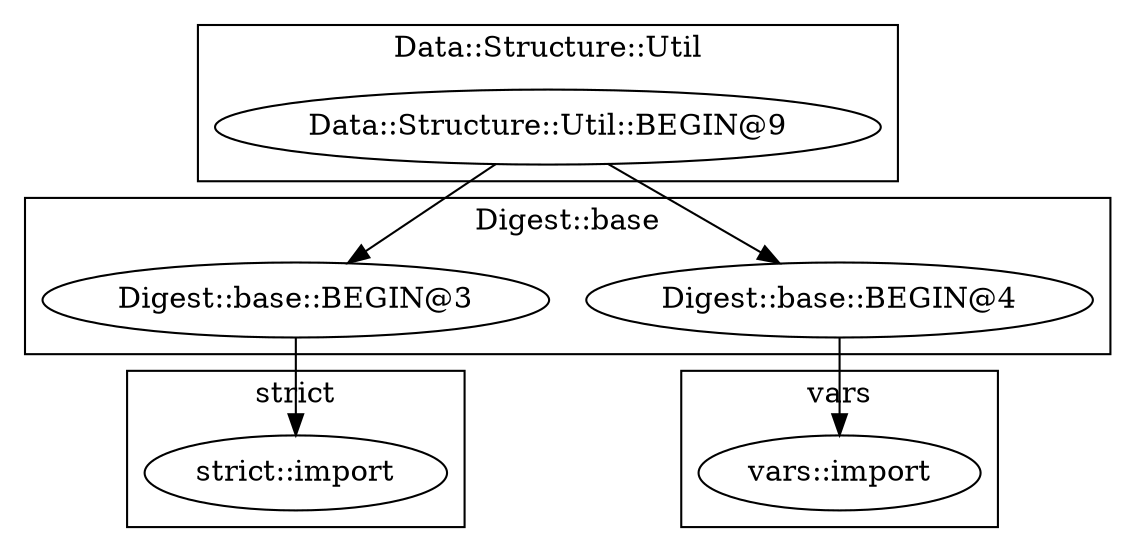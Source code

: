 digraph {
graph [overlap=false]
subgraph cluster_Data_Structure_Util {
	label="Data::Structure::Util";
	"Data::Structure::Util::BEGIN@9";
}
subgraph cluster_Digest_base {
	label="Digest::base";
	"Digest::base::BEGIN@3";
	"Digest::base::BEGIN@4";
}
subgraph cluster_vars {
	label="vars";
	"vars::import";
}
subgraph cluster_strict {
	label="strict";
	"strict::import";
}
"Data::Structure::Util::BEGIN@9" -> "Digest::base::BEGIN@3";
"Data::Structure::Util::BEGIN@9" -> "Digest::base::BEGIN@4";
"Digest::base::BEGIN@4" -> "vars::import";
"Digest::base::BEGIN@3" -> "strict::import";
}
